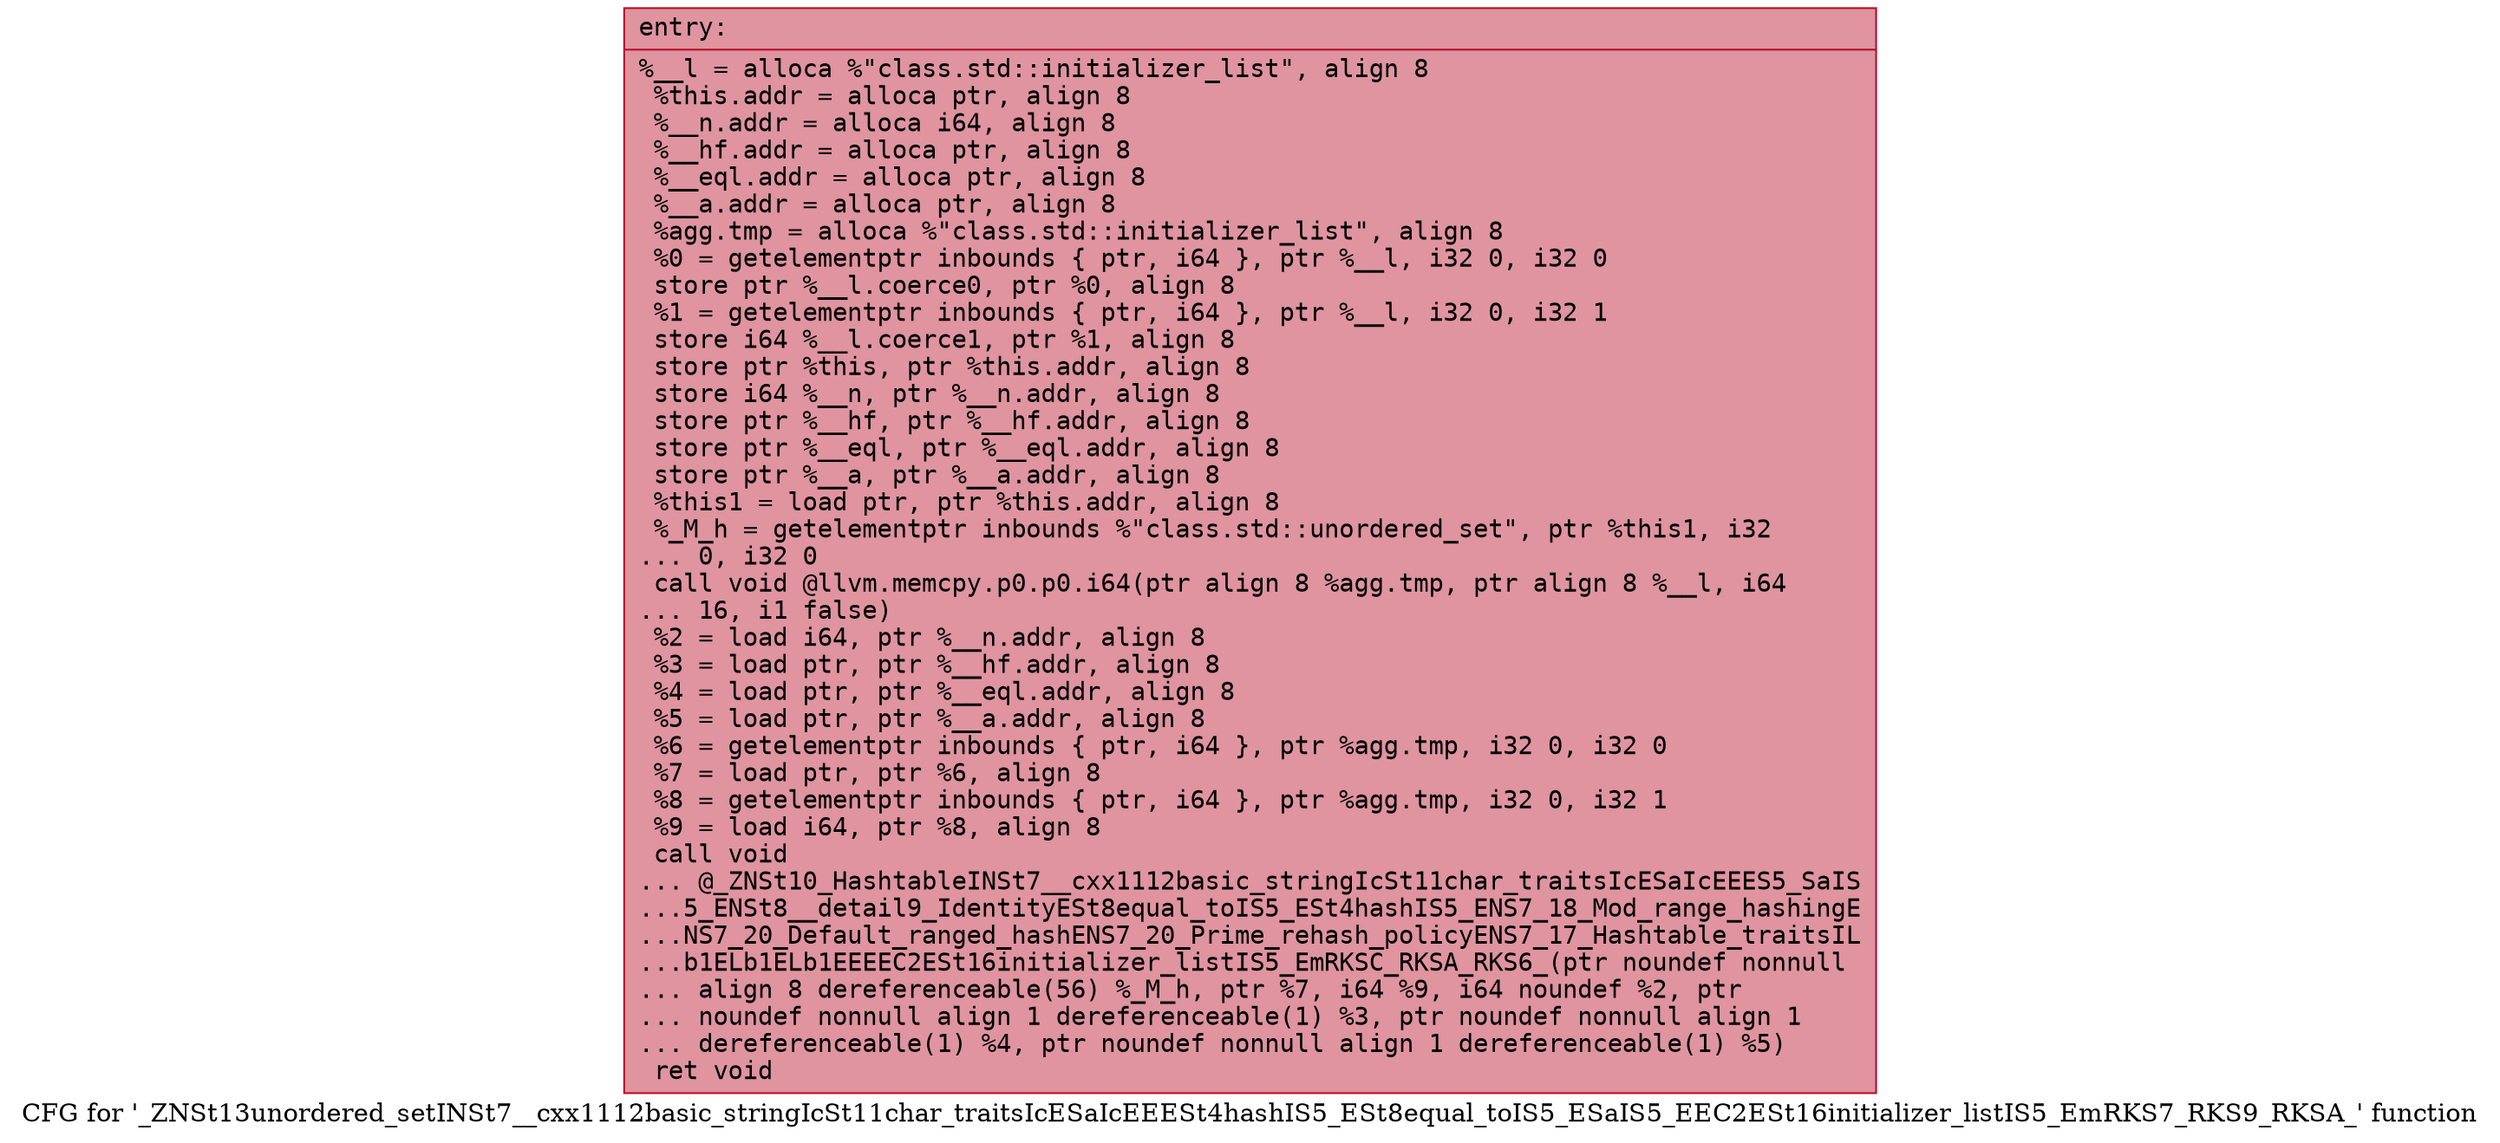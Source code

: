 digraph "CFG for '_ZNSt13unordered_setINSt7__cxx1112basic_stringIcSt11char_traitsIcESaIcEEESt4hashIS5_ESt8equal_toIS5_ESaIS5_EEC2ESt16initializer_listIS5_EmRKS7_RKS9_RKSA_' function" {
	label="CFG for '_ZNSt13unordered_setINSt7__cxx1112basic_stringIcSt11char_traitsIcESaIcEEESt4hashIS5_ESt8equal_toIS5_ESaIS5_EEC2ESt16initializer_listIS5_EmRKS7_RKS9_RKSA_' function";

	Node0x55c7e04c2380 [shape=record,color="#b70d28ff", style=filled, fillcolor="#b70d2870" fontname="Courier",label="{entry:\l|  %__l = alloca %\"class.std::initializer_list\", align 8\l  %this.addr = alloca ptr, align 8\l  %__n.addr = alloca i64, align 8\l  %__hf.addr = alloca ptr, align 8\l  %__eql.addr = alloca ptr, align 8\l  %__a.addr = alloca ptr, align 8\l  %agg.tmp = alloca %\"class.std::initializer_list\", align 8\l  %0 = getelementptr inbounds \{ ptr, i64 \}, ptr %__l, i32 0, i32 0\l  store ptr %__l.coerce0, ptr %0, align 8\l  %1 = getelementptr inbounds \{ ptr, i64 \}, ptr %__l, i32 0, i32 1\l  store i64 %__l.coerce1, ptr %1, align 8\l  store ptr %this, ptr %this.addr, align 8\l  store i64 %__n, ptr %__n.addr, align 8\l  store ptr %__hf, ptr %__hf.addr, align 8\l  store ptr %__eql, ptr %__eql.addr, align 8\l  store ptr %__a, ptr %__a.addr, align 8\l  %this1 = load ptr, ptr %this.addr, align 8\l  %_M_h = getelementptr inbounds %\"class.std::unordered_set\", ptr %this1, i32\l... 0, i32 0\l  call void @llvm.memcpy.p0.p0.i64(ptr align 8 %agg.tmp, ptr align 8 %__l, i64\l... 16, i1 false)\l  %2 = load i64, ptr %__n.addr, align 8\l  %3 = load ptr, ptr %__hf.addr, align 8\l  %4 = load ptr, ptr %__eql.addr, align 8\l  %5 = load ptr, ptr %__a.addr, align 8\l  %6 = getelementptr inbounds \{ ptr, i64 \}, ptr %agg.tmp, i32 0, i32 0\l  %7 = load ptr, ptr %6, align 8\l  %8 = getelementptr inbounds \{ ptr, i64 \}, ptr %agg.tmp, i32 0, i32 1\l  %9 = load i64, ptr %8, align 8\l  call void\l... @_ZNSt10_HashtableINSt7__cxx1112basic_stringIcSt11char_traitsIcESaIcEEES5_SaIS\l...5_ENSt8__detail9_IdentityESt8equal_toIS5_ESt4hashIS5_ENS7_18_Mod_range_hashingE\l...NS7_20_Default_ranged_hashENS7_20_Prime_rehash_policyENS7_17_Hashtable_traitsIL\l...b1ELb1ELb1EEEEC2ESt16initializer_listIS5_EmRKSC_RKSA_RKS6_(ptr noundef nonnull\l... align 8 dereferenceable(56) %_M_h, ptr %7, i64 %9, i64 noundef %2, ptr\l... noundef nonnull align 1 dereferenceable(1) %3, ptr noundef nonnull align 1\l... dereferenceable(1) %4, ptr noundef nonnull align 1 dereferenceable(1) %5)\l  ret void\l}"];
}
